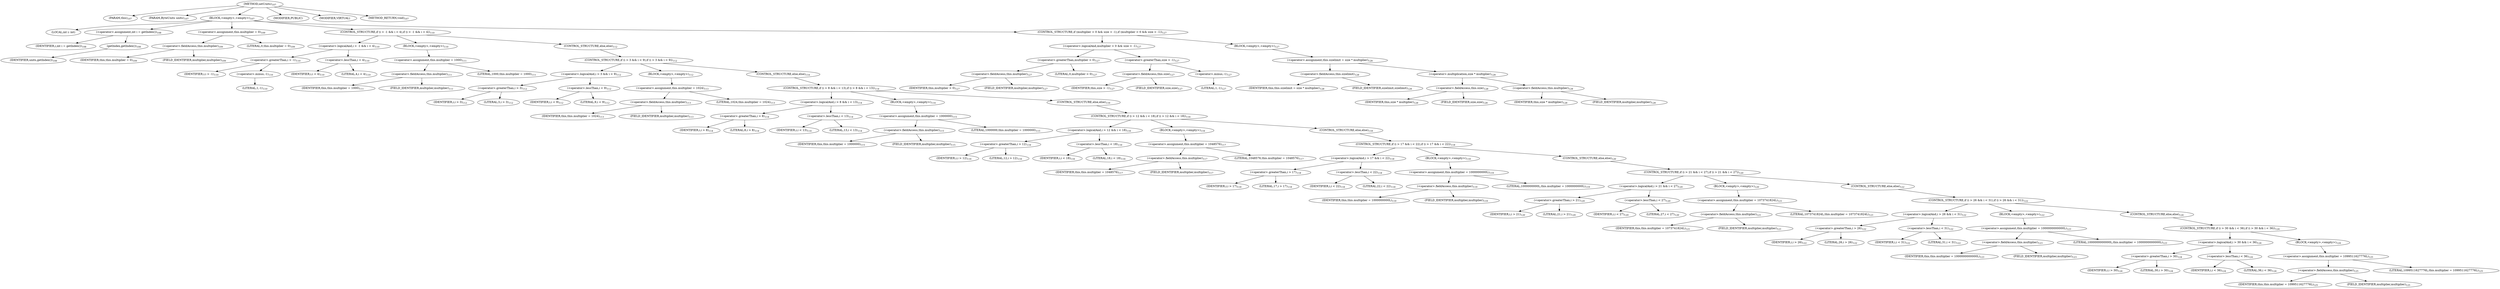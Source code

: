 digraph "setUnits" {  
"147" [label = <(METHOD,setUnits)<SUB>107</SUB>> ]
"148" [label = <(PARAM,this)<SUB>107</SUB>> ]
"149" [label = <(PARAM,ByteUnits units)<SUB>107</SUB>> ]
"150" [label = <(BLOCK,&lt;empty&gt;,&lt;empty&gt;)<SUB>107</SUB>> ]
"151" [label = <(LOCAL,int i: int)> ]
"152" [label = <(&lt;operator&gt;.assignment,int i = getIndex())<SUB>108</SUB>> ]
"153" [label = <(IDENTIFIER,i,int i = getIndex())<SUB>108</SUB>> ]
"154" [label = <(getIndex,getIndex())<SUB>108</SUB>> ]
"155" [label = <(IDENTIFIER,units,getIndex())<SUB>108</SUB>> ]
"156" [label = <(&lt;operator&gt;.assignment,this.multiplier = 0)<SUB>109</SUB>> ]
"157" [label = <(&lt;operator&gt;.fieldAccess,this.multiplier)<SUB>109</SUB>> ]
"158" [label = <(IDENTIFIER,this,this.multiplier = 0)<SUB>109</SUB>> ]
"159" [label = <(FIELD_IDENTIFIER,multiplier,multiplier)<SUB>109</SUB>> ]
"160" [label = <(LITERAL,0,this.multiplier = 0)<SUB>109</SUB>> ]
"161" [label = <(CONTROL_STRUCTURE,if (i &gt; -1 &amp;&amp; i &lt; 4),if (i &gt; -1 &amp;&amp; i &lt; 4))<SUB>110</SUB>> ]
"162" [label = <(&lt;operator&gt;.logicalAnd,i &gt; -1 &amp;&amp; i &lt; 4)<SUB>110</SUB>> ]
"163" [label = <(&lt;operator&gt;.greaterThan,i &gt; -1)<SUB>110</SUB>> ]
"164" [label = <(IDENTIFIER,i,i &gt; -1)<SUB>110</SUB>> ]
"165" [label = <(&lt;operator&gt;.minus,-1)<SUB>110</SUB>> ]
"166" [label = <(LITERAL,1,-1)<SUB>110</SUB>> ]
"167" [label = <(&lt;operator&gt;.lessThan,i &lt; 4)<SUB>110</SUB>> ]
"168" [label = <(IDENTIFIER,i,i &lt; 4)<SUB>110</SUB>> ]
"169" [label = <(LITERAL,4,i &lt; 4)<SUB>110</SUB>> ]
"170" [label = <(BLOCK,&lt;empty&gt;,&lt;empty&gt;)<SUB>110</SUB>> ]
"171" [label = <(&lt;operator&gt;.assignment,this.multiplier = 1000)<SUB>111</SUB>> ]
"172" [label = <(&lt;operator&gt;.fieldAccess,this.multiplier)<SUB>111</SUB>> ]
"173" [label = <(IDENTIFIER,this,this.multiplier = 1000)<SUB>111</SUB>> ]
"174" [label = <(FIELD_IDENTIFIER,multiplier,multiplier)<SUB>111</SUB>> ]
"175" [label = <(LITERAL,1000,this.multiplier = 1000)<SUB>111</SUB>> ]
"176" [label = <(CONTROL_STRUCTURE,else,else)<SUB>112</SUB>> ]
"177" [label = <(CONTROL_STRUCTURE,if (i &gt; 3 &amp;&amp; i &lt; 9),if (i &gt; 3 &amp;&amp; i &lt; 9))<SUB>112</SUB>> ]
"178" [label = <(&lt;operator&gt;.logicalAnd,i &gt; 3 &amp;&amp; i &lt; 9)<SUB>112</SUB>> ]
"179" [label = <(&lt;operator&gt;.greaterThan,i &gt; 3)<SUB>112</SUB>> ]
"180" [label = <(IDENTIFIER,i,i &gt; 3)<SUB>112</SUB>> ]
"181" [label = <(LITERAL,3,i &gt; 3)<SUB>112</SUB>> ]
"182" [label = <(&lt;operator&gt;.lessThan,i &lt; 9)<SUB>112</SUB>> ]
"183" [label = <(IDENTIFIER,i,i &lt; 9)<SUB>112</SUB>> ]
"184" [label = <(LITERAL,9,i &lt; 9)<SUB>112</SUB>> ]
"185" [label = <(BLOCK,&lt;empty&gt;,&lt;empty&gt;)<SUB>112</SUB>> ]
"186" [label = <(&lt;operator&gt;.assignment,this.multiplier = 1024)<SUB>113</SUB>> ]
"187" [label = <(&lt;operator&gt;.fieldAccess,this.multiplier)<SUB>113</SUB>> ]
"188" [label = <(IDENTIFIER,this,this.multiplier = 1024)<SUB>113</SUB>> ]
"189" [label = <(FIELD_IDENTIFIER,multiplier,multiplier)<SUB>113</SUB>> ]
"190" [label = <(LITERAL,1024,this.multiplier = 1024)<SUB>113</SUB>> ]
"191" [label = <(CONTROL_STRUCTURE,else,else)<SUB>114</SUB>> ]
"192" [label = <(CONTROL_STRUCTURE,if (i &gt; 8 &amp;&amp; i &lt; 13),if (i &gt; 8 &amp;&amp; i &lt; 13))<SUB>114</SUB>> ]
"193" [label = <(&lt;operator&gt;.logicalAnd,i &gt; 8 &amp;&amp; i &lt; 13)<SUB>114</SUB>> ]
"194" [label = <(&lt;operator&gt;.greaterThan,i &gt; 8)<SUB>114</SUB>> ]
"195" [label = <(IDENTIFIER,i,i &gt; 8)<SUB>114</SUB>> ]
"196" [label = <(LITERAL,8,i &gt; 8)<SUB>114</SUB>> ]
"197" [label = <(&lt;operator&gt;.lessThan,i &lt; 13)<SUB>114</SUB>> ]
"198" [label = <(IDENTIFIER,i,i &lt; 13)<SUB>114</SUB>> ]
"199" [label = <(LITERAL,13,i &lt; 13)<SUB>114</SUB>> ]
"200" [label = <(BLOCK,&lt;empty&gt;,&lt;empty&gt;)<SUB>114</SUB>> ]
"201" [label = <(&lt;operator&gt;.assignment,this.multiplier = 1000000)<SUB>115</SUB>> ]
"202" [label = <(&lt;operator&gt;.fieldAccess,this.multiplier)<SUB>115</SUB>> ]
"203" [label = <(IDENTIFIER,this,this.multiplier = 1000000)<SUB>115</SUB>> ]
"204" [label = <(FIELD_IDENTIFIER,multiplier,multiplier)<SUB>115</SUB>> ]
"205" [label = <(LITERAL,1000000,this.multiplier = 1000000)<SUB>115</SUB>> ]
"206" [label = <(CONTROL_STRUCTURE,else,else)<SUB>116</SUB>> ]
"207" [label = <(CONTROL_STRUCTURE,if (i &gt; 12 &amp;&amp; i &lt; 18),if (i &gt; 12 &amp;&amp; i &lt; 18))<SUB>116</SUB>> ]
"208" [label = <(&lt;operator&gt;.logicalAnd,i &gt; 12 &amp;&amp; i &lt; 18)<SUB>116</SUB>> ]
"209" [label = <(&lt;operator&gt;.greaterThan,i &gt; 12)<SUB>116</SUB>> ]
"210" [label = <(IDENTIFIER,i,i &gt; 12)<SUB>116</SUB>> ]
"211" [label = <(LITERAL,12,i &gt; 12)<SUB>116</SUB>> ]
"212" [label = <(&lt;operator&gt;.lessThan,i &lt; 18)<SUB>116</SUB>> ]
"213" [label = <(IDENTIFIER,i,i &lt; 18)<SUB>116</SUB>> ]
"214" [label = <(LITERAL,18,i &lt; 18)<SUB>116</SUB>> ]
"215" [label = <(BLOCK,&lt;empty&gt;,&lt;empty&gt;)<SUB>116</SUB>> ]
"216" [label = <(&lt;operator&gt;.assignment,this.multiplier = 1048576)<SUB>117</SUB>> ]
"217" [label = <(&lt;operator&gt;.fieldAccess,this.multiplier)<SUB>117</SUB>> ]
"218" [label = <(IDENTIFIER,this,this.multiplier = 1048576)<SUB>117</SUB>> ]
"219" [label = <(FIELD_IDENTIFIER,multiplier,multiplier)<SUB>117</SUB>> ]
"220" [label = <(LITERAL,1048576,this.multiplier = 1048576)<SUB>117</SUB>> ]
"221" [label = <(CONTROL_STRUCTURE,else,else)<SUB>118</SUB>> ]
"222" [label = <(CONTROL_STRUCTURE,if (i &gt; 17 &amp;&amp; i &lt; 22),if (i &gt; 17 &amp;&amp; i &lt; 22))<SUB>118</SUB>> ]
"223" [label = <(&lt;operator&gt;.logicalAnd,i &gt; 17 &amp;&amp; i &lt; 22)<SUB>118</SUB>> ]
"224" [label = <(&lt;operator&gt;.greaterThan,i &gt; 17)<SUB>118</SUB>> ]
"225" [label = <(IDENTIFIER,i,i &gt; 17)<SUB>118</SUB>> ]
"226" [label = <(LITERAL,17,i &gt; 17)<SUB>118</SUB>> ]
"227" [label = <(&lt;operator&gt;.lessThan,i &lt; 22)<SUB>118</SUB>> ]
"228" [label = <(IDENTIFIER,i,i &lt; 22)<SUB>118</SUB>> ]
"229" [label = <(LITERAL,22,i &lt; 22)<SUB>118</SUB>> ]
"230" [label = <(BLOCK,&lt;empty&gt;,&lt;empty&gt;)<SUB>118</SUB>> ]
"231" [label = <(&lt;operator&gt;.assignment,this.multiplier = 1000000000L)<SUB>119</SUB>> ]
"232" [label = <(&lt;operator&gt;.fieldAccess,this.multiplier)<SUB>119</SUB>> ]
"233" [label = <(IDENTIFIER,this,this.multiplier = 1000000000L)<SUB>119</SUB>> ]
"234" [label = <(FIELD_IDENTIFIER,multiplier,multiplier)<SUB>119</SUB>> ]
"235" [label = <(LITERAL,1000000000L,this.multiplier = 1000000000L)<SUB>119</SUB>> ]
"236" [label = <(CONTROL_STRUCTURE,else,else)<SUB>120</SUB>> ]
"237" [label = <(CONTROL_STRUCTURE,if (i &gt; 21 &amp;&amp; i &lt; 27),if (i &gt; 21 &amp;&amp; i &lt; 27))<SUB>120</SUB>> ]
"238" [label = <(&lt;operator&gt;.logicalAnd,i &gt; 21 &amp;&amp; i &lt; 27)<SUB>120</SUB>> ]
"239" [label = <(&lt;operator&gt;.greaterThan,i &gt; 21)<SUB>120</SUB>> ]
"240" [label = <(IDENTIFIER,i,i &gt; 21)<SUB>120</SUB>> ]
"241" [label = <(LITERAL,21,i &gt; 21)<SUB>120</SUB>> ]
"242" [label = <(&lt;operator&gt;.lessThan,i &lt; 27)<SUB>120</SUB>> ]
"243" [label = <(IDENTIFIER,i,i &lt; 27)<SUB>120</SUB>> ]
"244" [label = <(LITERAL,27,i &lt; 27)<SUB>120</SUB>> ]
"245" [label = <(BLOCK,&lt;empty&gt;,&lt;empty&gt;)<SUB>120</SUB>> ]
"246" [label = <(&lt;operator&gt;.assignment,this.multiplier = 1073741824L)<SUB>121</SUB>> ]
"247" [label = <(&lt;operator&gt;.fieldAccess,this.multiplier)<SUB>121</SUB>> ]
"248" [label = <(IDENTIFIER,this,this.multiplier = 1073741824L)<SUB>121</SUB>> ]
"249" [label = <(FIELD_IDENTIFIER,multiplier,multiplier)<SUB>121</SUB>> ]
"250" [label = <(LITERAL,1073741824L,this.multiplier = 1073741824L)<SUB>121</SUB>> ]
"251" [label = <(CONTROL_STRUCTURE,else,else)<SUB>122</SUB>> ]
"252" [label = <(CONTROL_STRUCTURE,if (i &gt; 26 &amp;&amp; i &lt; 31),if (i &gt; 26 &amp;&amp; i &lt; 31))<SUB>122</SUB>> ]
"253" [label = <(&lt;operator&gt;.logicalAnd,i &gt; 26 &amp;&amp; i &lt; 31)<SUB>122</SUB>> ]
"254" [label = <(&lt;operator&gt;.greaterThan,i &gt; 26)<SUB>122</SUB>> ]
"255" [label = <(IDENTIFIER,i,i &gt; 26)<SUB>122</SUB>> ]
"256" [label = <(LITERAL,26,i &gt; 26)<SUB>122</SUB>> ]
"257" [label = <(&lt;operator&gt;.lessThan,i &lt; 31)<SUB>122</SUB>> ]
"258" [label = <(IDENTIFIER,i,i &lt; 31)<SUB>122</SUB>> ]
"259" [label = <(LITERAL,31,i &lt; 31)<SUB>122</SUB>> ]
"260" [label = <(BLOCK,&lt;empty&gt;,&lt;empty&gt;)<SUB>122</SUB>> ]
"261" [label = <(&lt;operator&gt;.assignment,this.multiplier = 1000000000000L)<SUB>123</SUB>> ]
"262" [label = <(&lt;operator&gt;.fieldAccess,this.multiplier)<SUB>123</SUB>> ]
"263" [label = <(IDENTIFIER,this,this.multiplier = 1000000000000L)<SUB>123</SUB>> ]
"264" [label = <(FIELD_IDENTIFIER,multiplier,multiplier)<SUB>123</SUB>> ]
"265" [label = <(LITERAL,1000000000000L,this.multiplier = 1000000000000L)<SUB>123</SUB>> ]
"266" [label = <(CONTROL_STRUCTURE,else,else)<SUB>124</SUB>> ]
"267" [label = <(CONTROL_STRUCTURE,if (i &gt; 30 &amp;&amp; i &lt; 36),if (i &gt; 30 &amp;&amp; i &lt; 36))<SUB>124</SUB>> ]
"268" [label = <(&lt;operator&gt;.logicalAnd,i &gt; 30 &amp;&amp; i &lt; 36)<SUB>124</SUB>> ]
"269" [label = <(&lt;operator&gt;.greaterThan,i &gt; 30)<SUB>124</SUB>> ]
"270" [label = <(IDENTIFIER,i,i &gt; 30)<SUB>124</SUB>> ]
"271" [label = <(LITERAL,30,i &gt; 30)<SUB>124</SUB>> ]
"272" [label = <(&lt;operator&gt;.lessThan,i &lt; 36)<SUB>124</SUB>> ]
"273" [label = <(IDENTIFIER,i,i &lt; 36)<SUB>124</SUB>> ]
"274" [label = <(LITERAL,36,i &lt; 36)<SUB>124</SUB>> ]
"275" [label = <(BLOCK,&lt;empty&gt;,&lt;empty&gt;)<SUB>124</SUB>> ]
"276" [label = <(&lt;operator&gt;.assignment,this.multiplier = 1099511627776L)<SUB>125</SUB>> ]
"277" [label = <(&lt;operator&gt;.fieldAccess,this.multiplier)<SUB>125</SUB>> ]
"278" [label = <(IDENTIFIER,this,this.multiplier = 1099511627776L)<SUB>125</SUB>> ]
"279" [label = <(FIELD_IDENTIFIER,multiplier,multiplier)<SUB>125</SUB>> ]
"280" [label = <(LITERAL,1099511627776L,this.multiplier = 1099511627776L)<SUB>125</SUB>> ]
"281" [label = <(CONTROL_STRUCTURE,if (multiplier &gt; 0 &amp;&amp; size &gt; -1),if (multiplier &gt; 0 &amp;&amp; size &gt; -1))<SUB>127</SUB>> ]
"282" [label = <(&lt;operator&gt;.logicalAnd,multiplier &gt; 0 &amp;&amp; size &gt; -1)<SUB>127</SUB>> ]
"283" [label = <(&lt;operator&gt;.greaterThan,multiplier &gt; 0)<SUB>127</SUB>> ]
"284" [label = <(&lt;operator&gt;.fieldAccess,this.multiplier)<SUB>127</SUB>> ]
"285" [label = <(IDENTIFIER,this,multiplier &gt; 0)<SUB>127</SUB>> ]
"286" [label = <(FIELD_IDENTIFIER,multiplier,multiplier)<SUB>127</SUB>> ]
"287" [label = <(LITERAL,0,multiplier &gt; 0)<SUB>127</SUB>> ]
"288" [label = <(&lt;operator&gt;.greaterThan,size &gt; -1)<SUB>127</SUB>> ]
"289" [label = <(&lt;operator&gt;.fieldAccess,this.size)<SUB>127</SUB>> ]
"290" [label = <(IDENTIFIER,this,size &gt; -1)<SUB>127</SUB>> ]
"291" [label = <(FIELD_IDENTIFIER,size,size)<SUB>127</SUB>> ]
"292" [label = <(&lt;operator&gt;.minus,-1)<SUB>127</SUB>> ]
"293" [label = <(LITERAL,1,-1)<SUB>127</SUB>> ]
"294" [label = <(BLOCK,&lt;empty&gt;,&lt;empty&gt;)<SUB>127</SUB>> ]
"295" [label = <(&lt;operator&gt;.assignment,this.sizelimit = size * multiplier)<SUB>128</SUB>> ]
"296" [label = <(&lt;operator&gt;.fieldAccess,this.sizelimit)<SUB>128</SUB>> ]
"297" [label = <(IDENTIFIER,this,this.sizelimit = size * multiplier)<SUB>128</SUB>> ]
"298" [label = <(FIELD_IDENTIFIER,sizelimit,sizelimit)<SUB>128</SUB>> ]
"299" [label = <(&lt;operator&gt;.multiplication,size * multiplier)<SUB>128</SUB>> ]
"300" [label = <(&lt;operator&gt;.fieldAccess,this.size)<SUB>128</SUB>> ]
"301" [label = <(IDENTIFIER,this,size * multiplier)<SUB>128</SUB>> ]
"302" [label = <(FIELD_IDENTIFIER,size,size)<SUB>128</SUB>> ]
"303" [label = <(&lt;operator&gt;.fieldAccess,this.multiplier)<SUB>128</SUB>> ]
"304" [label = <(IDENTIFIER,this,size * multiplier)<SUB>128</SUB>> ]
"305" [label = <(FIELD_IDENTIFIER,multiplier,multiplier)<SUB>128</SUB>> ]
"306" [label = <(MODIFIER,PUBLIC)> ]
"307" [label = <(MODIFIER,VIRTUAL)> ]
"308" [label = <(METHOD_RETURN,void)<SUB>107</SUB>> ]
  "147" -> "148" 
  "147" -> "149" 
  "147" -> "150" 
  "147" -> "306" 
  "147" -> "307" 
  "147" -> "308" 
  "150" -> "151" 
  "150" -> "152" 
  "150" -> "156" 
  "150" -> "161" 
  "150" -> "281" 
  "152" -> "153" 
  "152" -> "154" 
  "154" -> "155" 
  "156" -> "157" 
  "156" -> "160" 
  "157" -> "158" 
  "157" -> "159" 
  "161" -> "162" 
  "161" -> "170" 
  "161" -> "176" 
  "162" -> "163" 
  "162" -> "167" 
  "163" -> "164" 
  "163" -> "165" 
  "165" -> "166" 
  "167" -> "168" 
  "167" -> "169" 
  "170" -> "171" 
  "171" -> "172" 
  "171" -> "175" 
  "172" -> "173" 
  "172" -> "174" 
  "176" -> "177" 
  "177" -> "178" 
  "177" -> "185" 
  "177" -> "191" 
  "178" -> "179" 
  "178" -> "182" 
  "179" -> "180" 
  "179" -> "181" 
  "182" -> "183" 
  "182" -> "184" 
  "185" -> "186" 
  "186" -> "187" 
  "186" -> "190" 
  "187" -> "188" 
  "187" -> "189" 
  "191" -> "192" 
  "192" -> "193" 
  "192" -> "200" 
  "192" -> "206" 
  "193" -> "194" 
  "193" -> "197" 
  "194" -> "195" 
  "194" -> "196" 
  "197" -> "198" 
  "197" -> "199" 
  "200" -> "201" 
  "201" -> "202" 
  "201" -> "205" 
  "202" -> "203" 
  "202" -> "204" 
  "206" -> "207" 
  "207" -> "208" 
  "207" -> "215" 
  "207" -> "221" 
  "208" -> "209" 
  "208" -> "212" 
  "209" -> "210" 
  "209" -> "211" 
  "212" -> "213" 
  "212" -> "214" 
  "215" -> "216" 
  "216" -> "217" 
  "216" -> "220" 
  "217" -> "218" 
  "217" -> "219" 
  "221" -> "222" 
  "222" -> "223" 
  "222" -> "230" 
  "222" -> "236" 
  "223" -> "224" 
  "223" -> "227" 
  "224" -> "225" 
  "224" -> "226" 
  "227" -> "228" 
  "227" -> "229" 
  "230" -> "231" 
  "231" -> "232" 
  "231" -> "235" 
  "232" -> "233" 
  "232" -> "234" 
  "236" -> "237" 
  "237" -> "238" 
  "237" -> "245" 
  "237" -> "251" 
  "238" -> "239" 
  "238" -> "242" 
  "239" -> "240" 
  "239" -> "241" 
  "242" -> "243" 
  "242" -> "244" 
  "245" -> "246" 
  "246" -> "247" 
  "246" -> "250" 
  "247" -> "248" 
  "247" -> "249" 
  "251" -> "252" 
  "252" -> "253" 
  "252" -> "260" 
  "252" -> "266" 
  "253" -> "254" 
  "253" -> "257" 
  "254" -> "255" 
  "254" -> "256" 
  "257" -> "258" 
  "257" -> "259" 
  "260" -> "261" 
  "261" -> "262" 
  "261" -> "265" 
  "262" -> "263" 
  "262" -> "264" 
  "266" -> "267" 
  "267" -> "268" 
  "267" -> "275" 
  "268" -> "269" 
  "268" -> "272" 
  "269" -> "270" 
  "269" -> "271" 
  "272" -> "273" 
  "272" -> "274" 
  "275" -> "276" 
  "276" -> "277" 
  "276" -> "280" 
  "277" -> "278" 
  "277" -> "279" 
  "281" -> "282" 
  "281" -> "294" 
  "282" -> "283" 
  "282" -> "288" 
  "283" -> "284" 
  "283" -> "287" 
  "284" -> "285" 
  "284" -> "286" 
  "288" -> "289" 
  "288" -> "292" 
  "289" -> "290" 
  "289" -> "291" 
  "292" -> "293" 
  "294" -> "295" 
  "295" -> "296" 
  "295" -> "299" 
  "296" -> "297" 
  "296" -> "298" 
  "299" -> "300" 
  "299" -> "303" 
  "300" -> "301" 
  "300" -> "302" 
  "303" -> "304" 
  "303" -> "305" 
}
